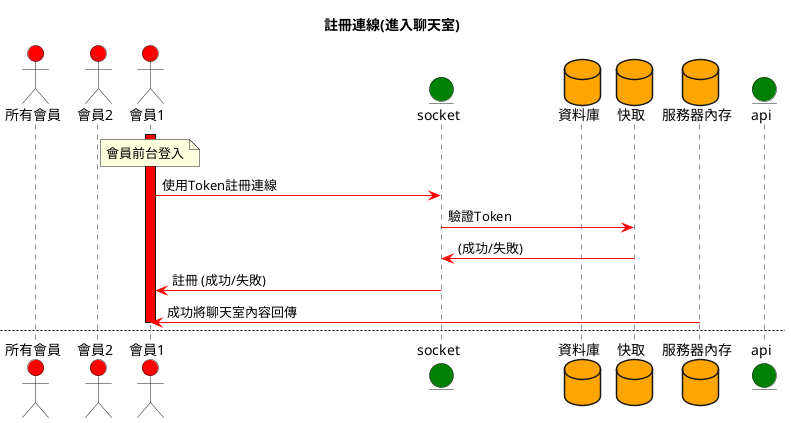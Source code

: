 @startuml

actor 所有會員 as AllUser #red
actor 會員2 as user2 #red
actor 會員1 as user1 #red
entity socket as socket #green
database 資料庫 as db #orange
database 快取 as redis #orange
database 服務器內存 as model #orange
entity api as server #green


title 註冊連線(進入聊天室)
activate user1 #red
note over user1 : 會員前台登入
user1-[#red]>socket : 使用Token註冊連線
socket-[#red]>redis : 驗證Token
redis-[#red]> socket: (成功/失敗)
socket-[#red]>user1 : 註冊 (成功/失敗)
model-[#red]>user1 : 成功將聊天室內容回傳
deactivate user1


newpage 發送訊息
user1-[#green]>socket : 發送聊天訊息
note over socket : 驗證Code,PlayerInfo
socket-[#orange]>user1 : (成功/失敗)
socket-[#orange]>AllUser : 廣播


newpage 發送訊息
user1-[#green]>socket : 發送加好友請求
note over socket : 驗證Code,PlayerInfo
socket-[#green]>db : 新增好友
db-[#green]>socket: 新增好友(成功/失敗)
socket-[#green]>model: 檢查好友上線狀態
model-[#green]>socket: 上線/離線
socket-[#orange]>user1 : 加好友請求(成功新增好友列表(上線狀態)/失敗)

@enduml

